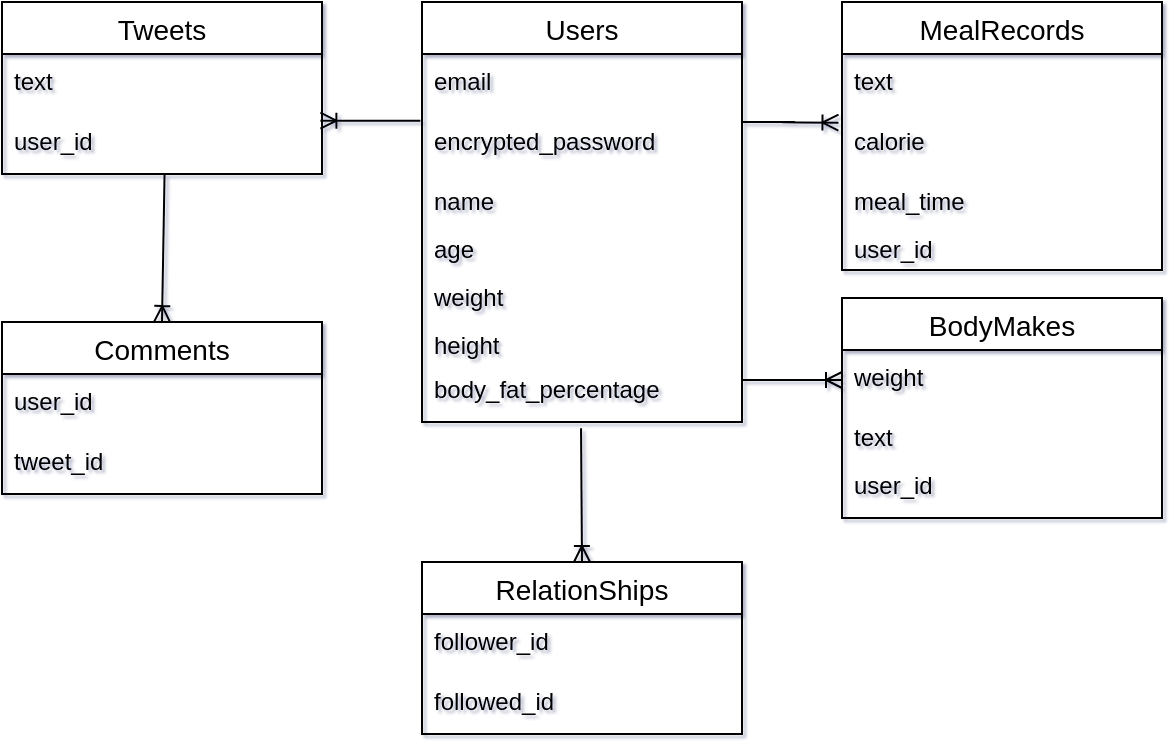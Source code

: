 <mxfile>
    <diagram id="0xsINeSXKGZQA6zAh6X1" name="ページ1">
        <mxGraphModel dx="728" dy="1574" grid="1" gridSize="10" guides="1" tooltips="1" connect="1" arrows="1" fold="1" page="1" pageScale="1" pageWidth="850" pageHeight="1100" math="0" shadow="1">
            <root>
                <mxCell id="0"/>
                <mxCell id="1" parent="0"/>
                <mxCell id="15" value="Users" style="swimlane;fontStyle=0;childLayout=stackLayout;horizontal=1;startSize=26;horizontalStack=0;resizeParent=1;resizeParentMax=0;resizeLast=0;collapsible=1;marginBottom=0;align=center;fontSize=14;" parent="1" vertex="1">
                    <mxGeometry x="360" y="-1100" width="160" height="210" as="geometry">
                        <mxRectangle x="290" y="80" width="70" height="26" as="alternateBounds"/>
                    </mxGeometry>
                </mxCell>
                <mxCell id="8-tfXJFbV40_Tn_h_1F2-24" value="email" style="text;strokeColor=none;fillColor=none;spacingLeft=4;spacingRight=4;overflow=hidden;rotatable=0;points=[[0,0.5],[1,0.5]];portConstraint=eastwest;fontSize=12;" parent="15" vertex="1">
                    <mxGeometry y="26" width="160" height="30" as="geometry"/>
                </mxCell>
                <mxCell id="8-tfXJFbV40_Tn_h_1F2-26" value="encrypted_password" style="text;strokeColor=none;fillColor=none;spacingLeft=4;spacingRight=4;overflow=hidden;rotatable=0;points=[[0,0.5],[1,0.5]];portConstraint=eastwest;fontSize=12;" parent="15" vertex="1">
                    <mxGeometry y="56" width="160" height="30" as="geometry"/>
                </mxCell>
                <mxCell id="8-tfXJFbV40_Tn_h_1F2-44" value="name" style="text;strokeColor=none;fillColor=none;spacingLeft=4;spacingRight=4;overflow=hidden;rotatable=0;points=[[0,0.5],[1,0.5]];portConstraint=eastwest;fontSize=12;" parent="15" vertex="1">
                    <mxGeometry y="86" width="160" height="24" as="geometry"/>
                </mxCell>
                <mxCell id="17" value="age" style="text;strokeColor=none;fillColor=none;spacingLeft=4;spacingRight=4;overflow=hidden;rotatable=0;points=[[0,0.5],[1,0.5]];portConstraint=eastwest;fontSize=12;" parent="15" vertex="1">
                    <mxGeometry y="110" width="160" height="24" as="geometry"/>
                </mxCell>
                <mxCell id="19" value="weight" style="text;strokeColor=none;fillColor=none;spacingLeft=4;spacingRight=4;overflow=hidden;rotatable=0;points=[[0,0.5],[1,0.5]];portConstraint=eastwest;fontSize=12;" parent="15" vertex="1">
                    <mxGeometry y="134" width="160" height="24" as="geometry"/>
                </mxCell>
                <mxCell id="18" value="height" style="text;strokeColor=none;fillColor=none;spacingLeft=4;spacingRight=4;overflow=hidden;rotatable=0;points=[[0,0.5],[1,0.5]];portConstraint=eastwest;fontSize=12;" parent="15" vertex="1">
                    <mxGeometry y="158" width="160" height="22" as="geometry"/>
                </mxCell>
                <mxCell id="8-tfXJFbV40_Tn_h_1F2-27" value="body_fat_percentage" style="text;strokeColor=none;fillColor=none;spacingLeft=4;spacingRight=4;overflow=hidden;rotatable=0;points=[[0,0.5],[1,0.5]];portConstraint=eastwest;fontSize=12;" parent="15" vertex="1">
                    <mxGeometry y="180" width="160" height="30" as="geometry"/>
                </mxCell>
                <mxCell id="8-tfXJFbV40_Tn_h_1F2-28" value="MealRecords" style="swimlane;fontStyle=0;childLayout=stackLayout;horizontal=1;startSize=26;horizontalStack=0;resizeParent=1;resizeParentMax=0;resizeLast=0;collapsible=1;marginBottom=0;align=center;fontSize=14;" parent="1" vertex="1">
                    <mxGeometry x="570" y="-1100" width="160" height="134" as="geometry"/>
                </mxCell>
                <mxCell id="8-tfXJFbV40_Tn_h_1F2-29" value="text" style="text;strokeColor=none;fillColor=none;spacingLeft=4;spacingRight=4;overflow=hidden;rotatable=0;points=[[0,0.5],[1,0.5]];portConstraint=eastwest;fontSize=12;" parent="8-tfXJFbV40_Tn_h_1F2-28" vertex="1">
                    <mxGeometry y="26" width="160" height="30" as="geometry"/>
                </mxCell>
                <mxCell id="8-tfXJFbV40_Tn_h_1F2-30" value="calorie" style="text;strokeColor=none;fillColor=none;spacingLeft=4;spacingRight=4;overflow=hidden;rotatable=0;points=[[0,0.5],[1,0.5]];portConstraint=eastwest;fontSize=12;" parent="8-tfXJFbV40_Tn_h_1F2-28" vertex="1">
                    <mxGeometry y="56" width="160" height="30" as="geometry"/>
                </mxCell>
                <mxCell id="8-tfXJFbV40_Tn_h_1F2-31" value="meal_time" style="text;strokeColor=none;fillColor=none;spacingLeft=4;spacingRight=4;overflow=hidden;rotatable=0;points=[[0,0.5],[1,0.5]];portConstraint=eastwest;fontSize=12;" parent="8-tfXJFbV40_Tn_h_1F2-28" vertex="1">
                    <mxGeometry y="86" width="160" height="24" as="geometry"/>
                </mxCell>
                <mxCell id="8-tfXJFbV40_Tn_h_1F2-56" value="user_id" style="text;strokeColor=none;fillColor=none;spacingLeft=4;spacingRight=4;overflow=hidden;rotatable=0;points=[[0,0.5],[1,0.5]];portConstraint=eastwest;fontSize=12;" parent="8-tfXJFbV40_Tn_h_1F2-28" vertex="1">
                    <mxGeometry y="110" width="160" height="24" as="geometry"/>
                </mxCell>
                <mxCell id="8-tfXJFbV40_Tn_h_1F2-45" value="" style="edgeStyle=entityRelationEdgeStyle;fontSize=12;html=1;endArrow=ERoneToMany;entryX=-0.011;entryY=0.145;entryDx=0;entryDy=0;entryPerimeter=0;" parent="1" target="8-tfXJFbV40_Tn_h_1F2-30" edge="1">
                    <mxGeometry width="100" height="100" relative="1" as="geometry">
                        <mxPoint x="520" y="-1040" as="sourcePoint"/>
                        <mxPoint x="668" y="-1040" as="targetPoint"/>
                    </mxGeometry>
                </mxCell>
                <mxCell id="8-tfXJFbV40_Tn_h_1F2-46" value="BodyMakes" style="swimlane;fontStyle=0;childLayout=stackLayout;horizontal=1;startSize=26;horizontalStack=0;resizeParent=1;resizeParentMax=0;resizeLast=0;collapsible=1;marginBottom=0;align=center;fontSize=14;" parent="1" vertex="1">
                    <mxGeometry x="570" y="-952" width="160" height="110" as="geometry"/>
                </mxCell>
                <mxCell id="8-tfXJFbV40_Tn_h_1F2-47" value="weight" style="text;strokeColor=none;fillColor=none;spacingLeft=4;spacingRight=4;overflow=hidden;rotatable=0;points=[[0,0.5],[1,0.5]];portConstraint=eastwest;fontSize=12;" parent="8-tfXJFbV40_Tn_h_1F2-46" vertex="1">
                    <mxGeometry y="26" width="160" height="30" as="geometry"/>
                </mxCell>
                <mxCell id="8-tfXJFbV40_Tn_h_1F2-57" value="text" style="text;strokeColor=none;fillColor=none;spacingLeft=4;spacingRight=4;overflow=hidden;rotatable=0;points=[[0,0.5],[1,0.5]];portConstraint=eastwest;fontSize=12;" parent="8-tfXJFbV40_Tn_h_1F2-46" vertex="1">
                    <mxGeometry y="56" width="160" height="24" as="geometry"/>
                </mxCell>
                <mxCell id="8-tfXJFbV40_Tn_h_1F2-48" value="user_id" style="text;strokeColor=none;fillColor=none;spacingLeft=4;spacingRight=4;overflow=hidden;rotatable=0;points=[[0,0.5],[1,0.5]];portConstraint=eastwest;fontSize=12;" parent="8-tfXJFbV40_Tn_h_1F2-46" vertex="1">
                    <mxGeometry y="80" width="160" height="30" as="geometry"/>
                </mxCell>
                <mxCell id="8-tfXJFbV40_Tn_h_1F2-50" value="" style="fontSize=12;html=1;endArrow=ERoneToMany;entryX=0;entryY=0.5;entryDx=0;entryDy=0;" parent="1" target="8-tfXJFbV40_Tn_h_1F2-47" edge="1">
                    <mxGeometry width="100" height="100" relative="1" as="geometry">
                        <mxPoint x="520" y="-911" as="sourcePoint"/>
                        <mxPoint x="600" y="-960" as="targetPoint"/>
                    </mxGeometry>
                </mxCell>
                <mxCell id="8-tfXJFbV40_Tn_h_1F2-51" value="Tweets" style="swimlane;fontStyle=0;childLayout=stackLayout;horizontal=1;startSize=26;horizontalStack=0;resizeParent=1;resizeParentMax=0;resizeLast=0;collapsible=1;marginBottom=0;align=center;fontSize=14;" parent="1" vertex="1">
                    <mxGeometry x="150" y="-1100" width="160" height="86" as="geometry"/>
                </mxCell>
                <mxCell id="8-tfXJFbV40_Tn_h_1F2-52" value="text" style="text;strokeColor=none;fillColor=none;spacingLeft=4;spacingRight=4;overflow=hidden;rotatable=0;points=[[0,0.5],[1,0.5]];portConstraint=eastwest;fontSize=12;" parent="8-tfXJFbV40_Tn_h_1F2-51" vertex="1">
                    <mxGeometry y="26" width="160" height="30" as="geometry"/>
                </mxCell>
                <mxCell id="8-tfXJFbV40_Tn_h_1F2-58" value="user_id" style="text;strokeColor=none;fillColor=none;spacingLeft=4;spacingRight=4;overflow=hidden;rotatable=0;points=[[0,0.5],[1,0.5]];portConstraint=eastwest;fontSize=12;" parent="8-tfXJFbV40_Tn_h_1F2-51" vertex="1">
                    <mxGeometry y="56" width="160" height="30" as="geometry"/>
                </mxCell>
                <mxCell id="8-tfXJFbV40_Tn_h_1F2-55" value="" style="fontSize=12;html=1;endArrow=ERoneToMany;exitX=-0.005;exitY=0.111;exitDx=0;exitDy=0;exitPerimeter=0;entryX=0.995;entryY=1.111;entryDx=0;entryDy=0;entryPerimeter=0;" parent="1" source="8-tfXJFbV40_Tn_h_1F2-26" target="8-tfXJFbV40_Tn_h_1F2-52" edge="1">
                    <mxGeometry width="100" height="100" relative="1" as="geometry">
                        <mxPoint x="360" y="-1064" as="sourcePoint"/>
                        <mxPoint x="310" y="-1070" as="targetPoint"/>
                        <Array as="points"/>
                    </mxGeometry>
                </mxCell>
                <mxCell id="8-tfXJFbV40_Tn_h_1F2-59" value="Comments" style="swimlane;fontStyle=0;childLayout=stackLayout;horizontal=1;startSize=26;horizontalStack=0;resizeParent=1;resizeParentMax=0;resizeLast=0;collapsible=1;marginBottom=0;align=center;fontSize=14;" parent="1" vertex="1">
                    <mxGeometry x="150" y="-940" width="160" height="86" as="geometry"/>
                </mxCell>
                <mxCell id="8-tfXJFbV40_Tn_h_1F2-60" value="user_id" style="text;strokeColor=none;fillColor=none;spacingLeft=4;spacingRight=4;overflow=hidden;rotatable=0;points=[[0,0.5],[1,0.5]];portConstraint=eastwest;fontSize=12;" parent="8-tfXJFbV40_Tn_h_1F2-59" vertex="1">
                    <mxGeometry y="26" width="160" height="30" as="geometry"/>
                </mxCell>
                <mxCell id="8-tfXJFbV40_Tn_h_1F2-61" value="tweet_id" style="text;strokeColor=none;fillColor=none;spacingLeft=4;spacingRight=4;overflow=hidden;rotatable=0;points=[[0,0.5],[1,0.5]];portConstraint=eastwest;fontSize=12;" parent="8-tfXJFbV40_Tn_h_1F2-59" vertex="1">
                    <mxGeometry y="56" width="160" height="30" as="geometry"/>
                </mxCell>
                <mxCell id="8-tfXJFbV40_Tn_h_1F2-64" value="" style="fontSize=12;html=1;endArrow=ERoneToMany;entryX=0.5;entryY=0;entryDx=0;entryDy=0;exitX=0.508;exitY=0.996;exitDx=0;exitDy=0;exitPerimeter=0;" parent="1" source="8-tfXJFbV40_Tn_h_1F2-58" target="8-tfXJFbV40_Tn_h_1F2-59" edge="1">
                    <mxGeometry width="100" height="100" relative="1" as="geometry">
                        <mxPoint x="260" y="-1010" as="sourcePoint"/>
                        <mxPoint x="210" y="-960" as="targetPoint"/>
                    </mxGeometry>
                </mxCell>
                <mxCell id="8-tfXJFbV40_Tn_h_1F2-65" value="RelationShips" style="swimlane;fontStyle=0;childLayout=stackLayout;horizontal=1;startSize=26;horizontalStack=0;resizeParent=1;resizeParentMax=0;resizeLast=0;collapsible=1;marginBottom=0;align=center;fontSize=14;" parent="1" vertex="1">
                    <mxGeometry x="360" y="-820" width="160" height="86" as="geometry"/>
                </mxCell>
                <mxCell id="8-tfXJFbV40_Tn_h_1F2-66" value="follower_id" style="text;strokeColor=none;fillColor=none;spacingLeft=4;spacingRight=4;overflow=hidden;rotatable=0;points=[[0,0.5],[1,0.5]];portConstraint=eastwest;fontSize=12;" parent="8-tfXJFbV40_Tn_h_1F2-65" vertex="1">
                    <mxGeometry y="26" width="160" height="30" as="geometry"/>
                </mxCell>
                <mxCell id="8-tfXJFbV40_Tn_h_1F2-67" value="followed_id" style="text;strokeColor=none;fillColor=none;spacingLeft=4;spacingRight=4;overflow=hidden;rotatable=0;points=[[0,0.5],[1,0.5]];portConstraint=eastwest;fontSize=12;" parent="8-tfXJFbV40_Tn_h_1F2-65" vertex="1">
                    <mxGeometry y="56" width="160" height="30" as="geometry"/>
                </mxCell>
                <mxCell id="8-tfXJFbV40_Tn_h_1F2-69" value="" style="fontSize=12;html=1;endArrow=ERoneToMany;exitX=0.497;exitY=1.106;exitDx=0;exitDy=0;exitPerimeter=0;entryX=0.5;entryY=0;entryDx=0;entryDy=0;" parent="1" source="8-tfXJFbV40_Tn_h_1F2-27" target="8-tfXJFbV40_Tn_h_1F2-65" edge="1">
                    <mxGeometry width="100" height="100" relative="1" as="geometry">
                        <mxPoint x="370" y="-700" as="sourcePoint"/>
                        <mxPoint x="470" y="-800" as="targetPoint"/>
                    </mxGeometry>
                </mxCell>
            </root>
        </mxGraphModel>
    </diagram>
</mxfile>